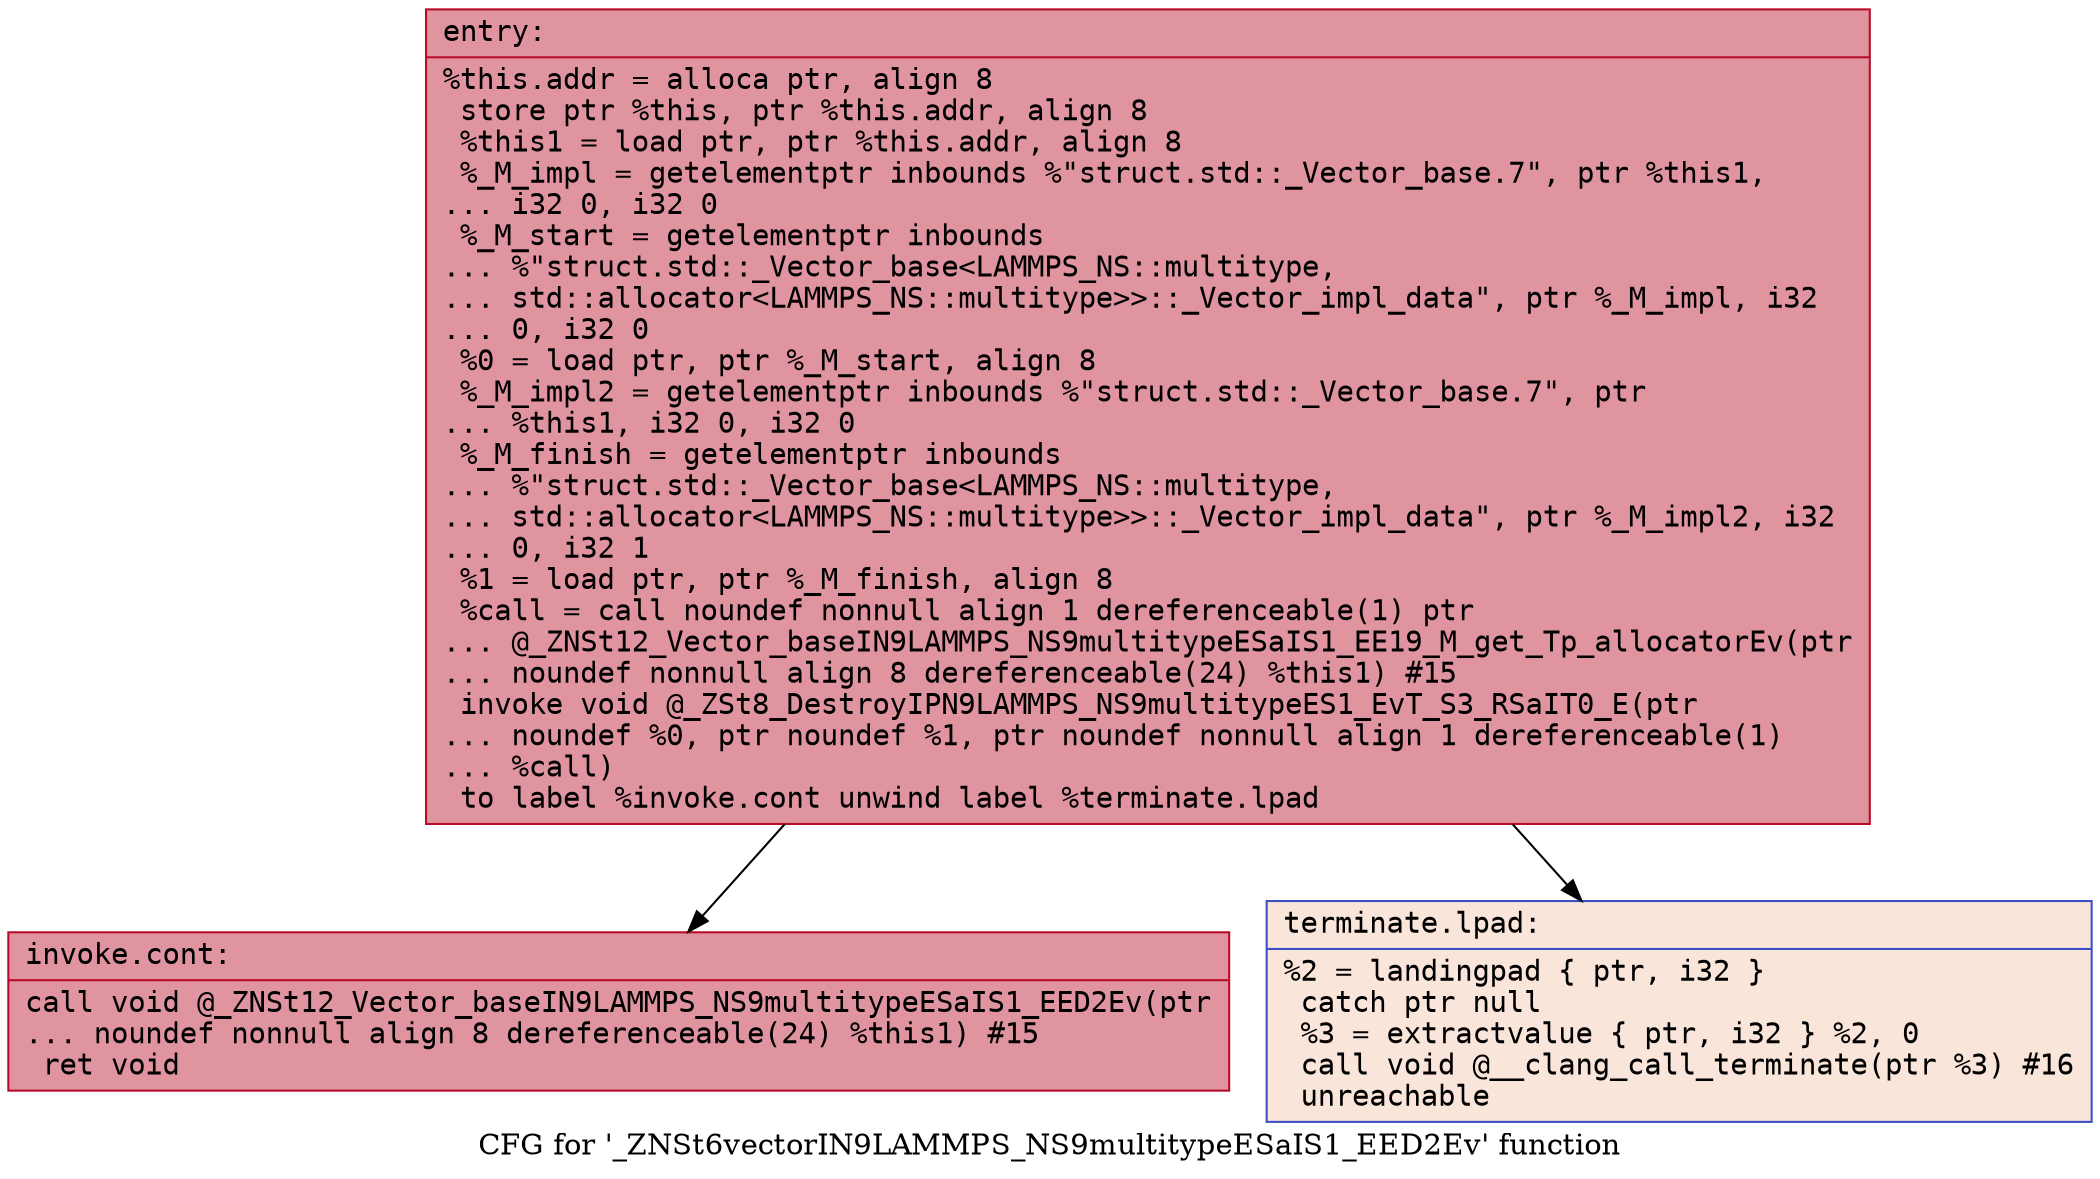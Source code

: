 digraph "CFG for '_ZNSt6vectorIN9LAMMPS_NS9multitypeESaIS1_EED2Ev' function" {
	label="CFG for '_ZNSt6vectorIN9LAMMPS_NS9multitypeESaIS1_EED2Ev' function";

	Node0x55bd40344a50 [shape=record,color="#b70d28ff", style=filled, fillcolor="#b70d2870" fontname="Courier",label="{entry:\l|  %this.addr = alloca ptr, align 8\l  store ptr %this, ptr %this.addr, align 8\l  %this1 = load ptr, ptr %this.addr, align 8\l  %_M_impl = getelementptr inbounds %\"struct.std::_Vector_base.7\", ptr %this1,\l... i32 0, i32 0\l  %_M_start = getelementptr inbounds\l... %\"struct.std::_Vector_base\<LAMMPS_NS::multitype,\l... std::allocator\<LAMMPS_NS::multitype\>\>::_Vector_impl_data\", ptr %_M_impl, i32\l... 0, i32 0\l  %0 = load ptr, ptr %_M_start, align 8\l  %_M_impl2 = getelementptr inbounds %\"struct.std::_Vector_base.7\", ptr\l... %this1, i32 0, i32 0\l  %_M_finish = getelementptr inbounds\l... %\"struct.std::_Vector_base\<LAMMPS_NS::multitype,\l... std::allocator\<LAMMPS_NS::multitype\>\>::_Vector_impl_data\", ptr %_M_impl2, i32\l... 0, i32 1\l  %1 = load ptr, ptr %_M_finish, align 8\l  %call = call noundef nonnull align 1 dereferenceable(1) ptr\l... @_ZNSt12_Vector_baseIN9LAMMPS_NS9multitypeESaIS1_EE19_M_get_Tp_allocatorEv(ptr\l... noundef nonnull align 8 dereferenceable(24) %this1) #15\l  invoke void @_ZSt8_DestroyIPN9LAMMPS_NS9multitypeES1_EvT_S3_RSaIT0_E(ptr\l... noundef %0, ptr noundef %1, ptr noundef nonnull align 1 dereferenceable(1)\l... %call)\l          to label %invoke.cont unwind label %terminate.lpad\l}"];
	Node0x55bd40344a50 -> Node0x55bd40345660[tooltip="entry -> invoke.cont\nProbability 100.00%" ];
	Node0x55bd40344a50 -> Node0x55bd403456e0[tooltip="entry -> terminate.lpad\nProbability 0.00%" ];
	Node0x55bd40345660 [shape=record,color="#b70d28ff", style=filled, fillcolor="#b70d2870" fontname="Courier",label="{invoke.cont:\l|  call void @_ZNSt12_Vector_baseIN9LAMMPS_NS9multitypeESaIS1_EED2Ev(ptr\l... noundef nonnull align 8 dereferenceable(24) %this1) #15\l  ret void\l}"];
	Node0x55bd403456e0 [shape=record,color="#3d50c3ff", style=filled, fillcolor="#f4c5ad70" fontname="Courier",label="{terminate.lpad:\l|  %2 = landingpad \{ ptr, i32 \}\l          catch ptr null\l  %3 = extractvalue \{ ptr, i32 \} %2, 0\l  call void @__clang_call_terminate(ptr %3) #16\l  unreachable\l}"];
}
